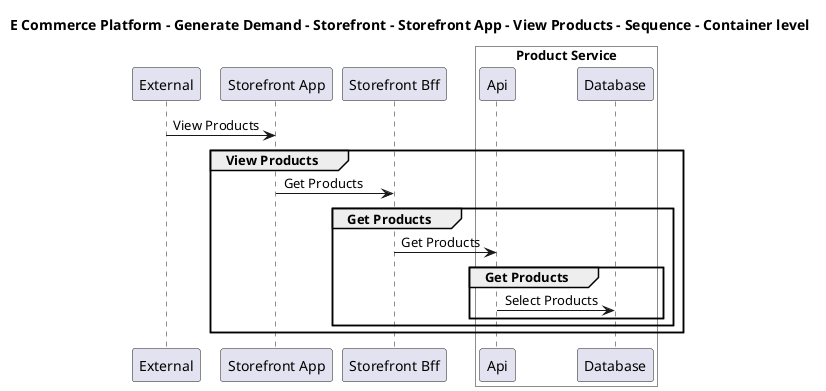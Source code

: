 @startuml

title E Commerce Platform - Generate Demand - Storefront - Storefront App - View Products - Sequence - Container level

participant "External" as C4InterFlow.SoftwareSystems.ExternalSystem
participant "Storefront App" as ECommercePlatform.GenerateDemand.Storefront.SoftwareSystems.StorefrontApp
participant "Storefront Bff" as ECommercePlatform.GenerateDemand.Storefront.SoftwareSystems.StorefrontBff

box "Product Service" #White
    participant "Api" as ECommercePlatform.CreateProduct.ProductInformationManagement.SoftwareSystems.ProductService.Containers.Api
    participant "Database" as ECommercePlatform.CreateProduct.ProductInformationManagement.SoftwareSystems.ProductService.Containers.Database
end box


C4InterFlow.SoftwareSystems.ExternalSystem -> ECommercePlatform.GenerateDemand.Storefront.SoftwareSystems.StorefrontApp : View Products
group View Products
ECommercePlatform.GenerateDemand.Storefront.SoftwareSystems.StorefrontApp -> ECommercePlatform.GenerateDemand.Storefront.SoftwareSystems.StorefrontBff : Get Products
group Get Products
ECommercePlatform.GenerateDemand.Storefront.SoftwareSystems.StorefrontBff -> ECommercePlatform.CreateProduct.ProductInformationManagement.SoftwareSystems.ProductService.Containers.Api : Get Products
group Get Products
ECommercePlatform.CreateProduct.ProductInformationManagement.SoftwareSystems.ProductService.Containers.Api -> ECommercePlatform.CreateProduct.ProductInformationManagement.SoftwareSystems.ProductService.Containers.Database : Select Products
end
end
end


@enduml
